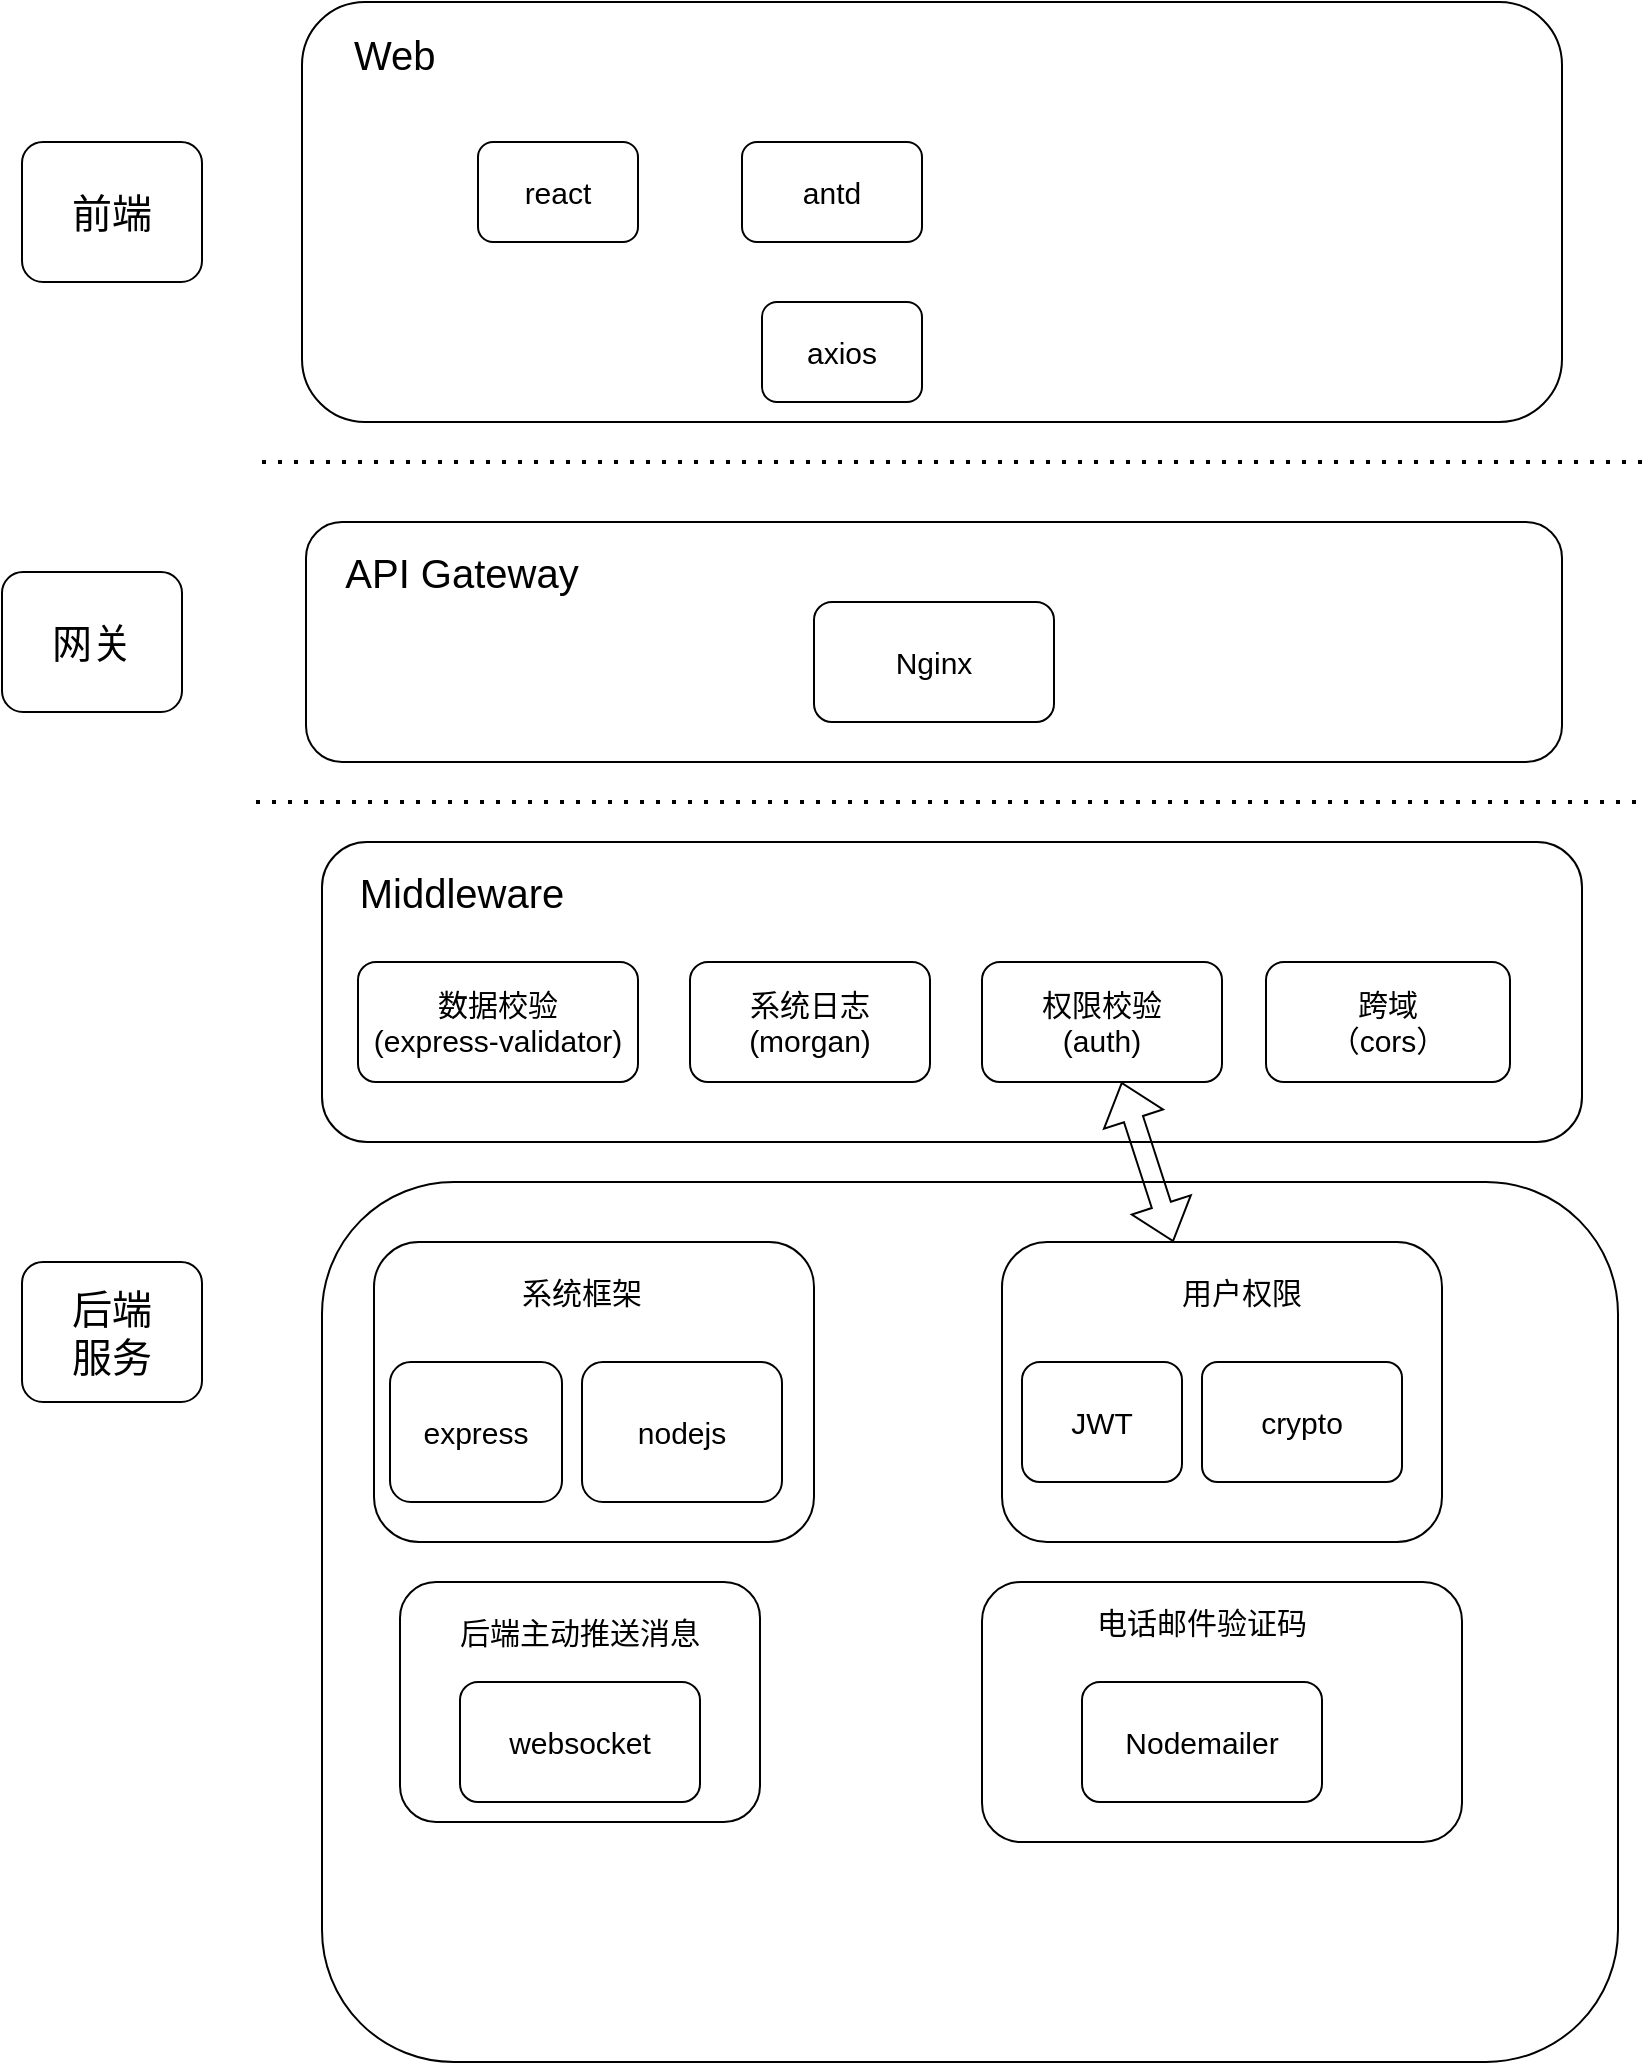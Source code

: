 <mxfile version="20.2.8" type="github">
  <diagram id="xzcYbQN_TdziRFI63hPa" name="第 1 页">
    <mxGraphModel dx="1426" dy="794" grid="1" gridSize="10" guides="1" tooltips="1" connect="1" arrows="1" fold="1" page="1" pageScale="1" pageWidth="827" pageHeight="1169" math="0" shadow="0">
      <root>
        <mxCell id="0" />
        <mxCell id="1" parent="0" />
        <mxCell id="EMw3bPcYY5zAMKp4gVgv-1" value="" style="endArrow=none;dashed=1;html=1;dashPattern=1 3;strokeWidth=2;rounded=0;" edge="1" parent="1">
          <mxGeometry width="50" height="50" relative="1" as="geometry">
            <mxPoint x="140" y="280" as="sourcePoint" />
            <mxPoint x="830" y="280" as="targetPoint" />
          </mxGeometry>
        </mxCell>
        <mxCell id="EMw3bPcYY5zAMKp4gVgv-3" value="&lt;font style=&quot;font-size: 20px;&quot;&gt;前端&lt;/font&gt;" style="rounded=1;whiteSpace=wrap;html=1;direction=south;" vertex="1" parent="1">
          <mxGeometry x="20" y="120" width="90" height="70" as="geometry" />
        </mxCell>
        <mxCell id="EMw3bPcYY5zAMKp4gVgv-5" value="" style="rounded=1;whiteSpace=wrap;html=1;" vertex="1" parent="1">
          <mxGeometry x="160" y="50" width="630" height="210" as="geometry" />
        </mxCell>
        <mxCell id="EMw3bPcYY5zAMKp4gVgv-6" value="Web" style="text;strokeColor=none;fillColor=none;align=left;verticalAlign=middle;spacingLeft=4;spacingRight=4;overflow=hidden;points=[[0,0.5],[1,0.5]];portConstraint=eastwest;rotatable=0;fontSize=20;" vertex="1" parent="1">
          <mxGeometry x="180" y="60" width="80" height="30" as="geometry" />
        </mxCell>
        <mxCell id="EMw3bPcYY5zAMKp4gVgv-7" value="&lt;font style=&quot;font-size: 15px;&quot;&gt;react&lt;/font&gt;" style="rounded=1;whiteSpace=wrap;html=1;fontSize=15;" vertex="1" parent="1">
          <mxGeometry x="248" y="120" width="80" height="50" as="geometry" />
        </mxCell>
        <mxCell id="EMw3bPcYY5zAMKp4gVgv-8" value="axios" style="rounded=1;whiteSpace=wrap;html=1;fontSize=15;" vertex="1" parent="1">
          <mxGeometry x="390" y="200" width="80" height="50" as="geometry" />
        </mxCell>
        <mxCell id="EMw3bPcYY5zAMKp4gVgv-9" value="antd" style="rounded=1;whiteSpace=wrap;html=1;fontSize=15;" vertex="1" parent="1">
          <mxGeometry x="380" y="120" width="90" height="50" as="geometry" />
        </mxCell>
        <mxCell id="EMw3bPcYY5zAMKp4gVgv-11" value="" style="rounded=1;whiteSpace=wrap;html=1;" vertex="1" parent="1">
          <mxGeometry x="162" y="310" width="628" height="120" as="geometry" />
        </mxCell>
        <mxCell id="EMw3bPcYY5zAMKp4gVgv-13" value="API Gateway" style="text;html=1;strokeColor=none;fillColor=none;align=center;verticalAlign=middle;whiteSpace=wrap;rounded=0;fontSize=20;" vertex="1" parent="1">
          <mxGeometry x="152" y="320" width="176" height="30" as="geometry" />
        </mxCell>
        <mxCell id="EMw3bPcYY5zAMKp4gVgv-14" value="Nginx" style="rounded=1;whiteSpace=wrap;html=1;fontSize=15;" vertex="1" parent="1">
          <mxGeometry x="416" y="350" width="120" height="60" as="geometry" />
        </mxCell>
        <mxCell id="EMw3bPcYY5zAMKp4gVgv-16" value="" style="endArrow=none;dashed=1;html=1;dashPattern=1 3;strokeWidth=2;rounded=0;" edge="1" parent="1">
          <mxGeometry width="50" height="50" relative="1" as="geometry">
            <mxPoint x="137" y="450" as="sourcePoint" />
            <mxPoint x="827" y="450" as="targetPoint" />
          </mxGeometry>
        </mxCell>
        <mxCell id="EMw3bPcYY5zAMKp4gVgv-17" value="&lt;span style=&quot;font-size: 20px;&quot;&gt;网关&lt;/span&gt;" style="rounded=1;whiteSpace=wrap;html=1;direction=south;" vertex="1" parent="1">
          <mxGeometry x="10" y="335" width="90" height="70" as="geometry" />
        </mxCell>
        <mxCell id="EMw3bPcYY5zAMKp4gVgv-18" value="&lt;span style=&quot;font-size: 20px;&quot;&gt;后端&lt;br&gt;服务&lt;/span&gt;" style="rounded=1;whiteSpace=wrap;html=1;direction=south;" vertex="1" parent="1">
          <mxGeometry x="20" y="680" width="90" height="70" as="geometry" />
        </mxCell>
        <mxCell id="EMw3bPcYY5zAMKp4gVgv-19" value="" style="rounded=1;whiteSpace=wrap;html=1;fontSize=15;" vertex="1" parent="1">
          <mxGeometry x="170" y="640" width="648" height="440" as="geometry" />
        </mxCell>
        <mxCell id="EMw3bPcYY5zAMKp4gVgv-21" value="" style="rounded=1;whiteSpace=wrap;html=1;fontSize=15;" vertex="1" parent="1">
          <mxGeometry x="170" y="470" width="630" height="150" as="geometry" />
        </mxCell>
        <mxCell id="EMw3bPcYY5zAMKp4gVgv-23" value="Middleware" style="text;html=1;strokeColor=none;fillColor=none;align=center;verticalAlign=middle;whiteSpace=wrap;rounded=0;fontSize=20;" vertex="1" parent="1">
          <mxGeometry x="152" y="480" width="176" height="30" as="geometry" />
        </mxCell>
        <mxCell id="EMw3bPcYY5zAMKp4gVgv-24" value="系统日志(morgan)" style="rounded=1;whiteSpace=wrap;html=1;fontSize=15;" vertex="1" parent="1">
          <mxGeometry x="354" y="530" width="120" height="60" as="geometry" />
        </mxCell>
        <mxCell id="EMw3bPcYY5zAMKp4gVgv-25" value="数据校验&lt;br&gt;(express-validator)" style="rounded=1;whiteSpace=wrap;html=1;fontSize=15;" vertex="1" parent="1">
          <mxGeometry x="188" y="530" width="140" height="60" as="geometry" />
        </mxCell>
        <mxCell id="EMw3bPcYY5zAMKp4gVgv-27" value="权限校验&lt;br&gt;(auth)" style="rounded=1;whiteSpace=wrap;html=1;fontSize=15;" vertex="1" parent="1">
          <mxGeometry x="500" y="530" width="120" height="60" as="geometry" />
        </mxCell>
        <mxCell id="EMw3bPcYY5zAMKp4gVgv-28" value="跨域&lt;br&gt;（cors）" style="rounded=1;whiteSpace=wrap;html=1;fontSize=15;" vertex="1" parent="1">
          <mxGeometry x="642" y="530" width="122" height="60" as="geometry" />
        </mxCell>
        <mxCell id="EMw3bPcYY5zAMKp4gVgv-31" value="" style="rounded=1;whiteSpace=wrap;html=1;fontSize=15;" vertex="1" parent="1">
          <mxGeometry x="510" y="670" width="220" height="150" as="geometry" />
        </mxCell>
        <mxCell id="EMw3bPcYY5zAMKp4gVgv-32" value="JWT" style="rounded=1;whiteSpace=wrap;html=1;fontSize=15;" vertex="1" parent="1">
          <mxGeometry x="520" y="730" width="80" height="60" as="geometry" />
        </mxCell>
        <mxCell id="EMw3bPcYY5zAMKp4gVgv-34" value="crypto" style="rounded=1;whiteSpace=wrap;html=1;fontSize=15;arcSize=13;" vertex="1" parent="1">
          <mxGeometry x="610" y="730" width="100" height="60" as="geometry" />
        </mxCell>
        <mxCell id="EMw3bPcYY5zAMKp4gVgv-35" value="用户权限" style="text;html=1;strokeColor=none;fillColor=none;align=center;verticalAlign=middle;whiteSpace=wrap;rounded=0;fontSize=15;" vertex="1" parent="1">
          <mxGeometry x="570" y="680" width="120" height="30" as="geometry" />
        </mxCell>
        <mxCell id="EMw3bPcYY5zAMKp4gVgv-36" value="" style="shape=flexArrow;endArrow=classic;startArrow=classic;html=1;rounded=0;fontSize=15;" edge="1" parent="1" source="EMw3bPcYY5zAMKp4gVgv-31" target="EMw3bPcYY5zAMKp4gVgv-27">
          <mxGeometry width="100" height="100" relative="1" as="geometry">
            <mxPoint x="530" y="680" as="sourcePoint" />
            <mxPoint x="630" y="580" as="targetPoint" />
          </mxGeometry>
        </mxCell>
        <mxCell id="EMw3bPcYY5zAMKp4gVgv-39" value="" style="rounded=1;whiteSpace=wrap;html=1;fontSize=15;" vertex="1" parent="1">
          <mxGeometry x="196" y="670" width="220" height="150" as="geometry" />
        </mxCell>
        <mxCell id="EMw3bPcYY5zAMKp4gVgv-40" value="系统框架" style="text;html=1;strokeColor=none;fillColor=none;align=center;verticalAlign=middle;whiteSpace=wrap;rounded=0;fontSize=15;" vertex="1" parent="1">
          <mxGeometry x="260" y="680" width="80" height="30" as="geometry" />
        </mxCell>
        <mxCell id="EMw3bPcYY5zAMKp4gVgv-43" value="express" style="rounded=1;whiteSpace=wrap;html=1;fontSize=15;" vertex="1" parent="1">
          <mxGeometry x="204" y="730" width="86" height="70" as="geometry" />
        </mxCell>
        <mxCell id="EMw3bPcYY5zAMKp4gVgv-45" value="nodejs" style="rounded=1;whiteSpace=wrap;html=1;fontSize=15;" vertex="1" parent="1">
          <mxGeometry x="300" y="730" width="100" height="70" as="geometry" />
        </mxCell>
        <mxCell id="EMw3bPcYY5zAMKp4gVgv-46" value="" style="rounded=1;whiteSpace=wrap;html=1;fontSize=15;" vertex="1" parent="1">
          <mxGeometry x="209" y="840" width="180" height="120" as="geometry" />
        </mxCell>
        <mxCell id="EMw3bPcYY5zAMKp4gVgv-47" value="后端主动推送消息" style="text;html=1;strokeColor=none;fillColor=none;align=center;verticalAlign=middle;whiteSpace=wrap;rounded=0;fontSize=15;" vertex="1" parent="1">
          <mxGeometry x="234" y="850" width="130" height="30" as="geometry" />
        </mxCell>
        <mxCell id="EMw3bPcYY5zAMKp4gVgv-48" value="websocket" style="rounded=1;whiteSpace=wrap;html=1;fontSize=15;" vertex="1" parent="1">
          <mxGeometry x="239" y="890" width="120" height="60" as="geometry" />
        </mxCell>
        <mxCell id="EMw3bPcYY5zAMKp4gVgv-49" value="" style="rounded=1;whiteSpace=wrap;html=1;fontSize=15;" vertex="1" parent="1">
          <mxGeometry x="500" y="840" width="240" height="130" as="geometry" />
        </mxCell>
        <mxCell id="EMw3bPcYY5zAMKp4gVgv-50" value="电话邮件验证码" style="text;html=1;strokeColor=none;fillColor=none;align=center;verticalAlign=middle;whiteSpace=wrap;rounded=0;fontSize=15;" vertex="1" parent="1">
          <mxGeometry x="555" y="845" width="110" height="30" as="geometry" />
        </mxCell>
        <mxCell id="EMw3bPcYY5zAMKp4gVgv-51" value="Nodemailer" style="rounded=1;whiteSpace=wrap;html=1;fontSize=15;" vertex="1" parent="1">
          <mxGeometry x="550" y="890" width="120" height="60" as="geometry" />
        </mxCell>
      </root>
    </mxGraphModel>
  </diagram>
</mxfile>
